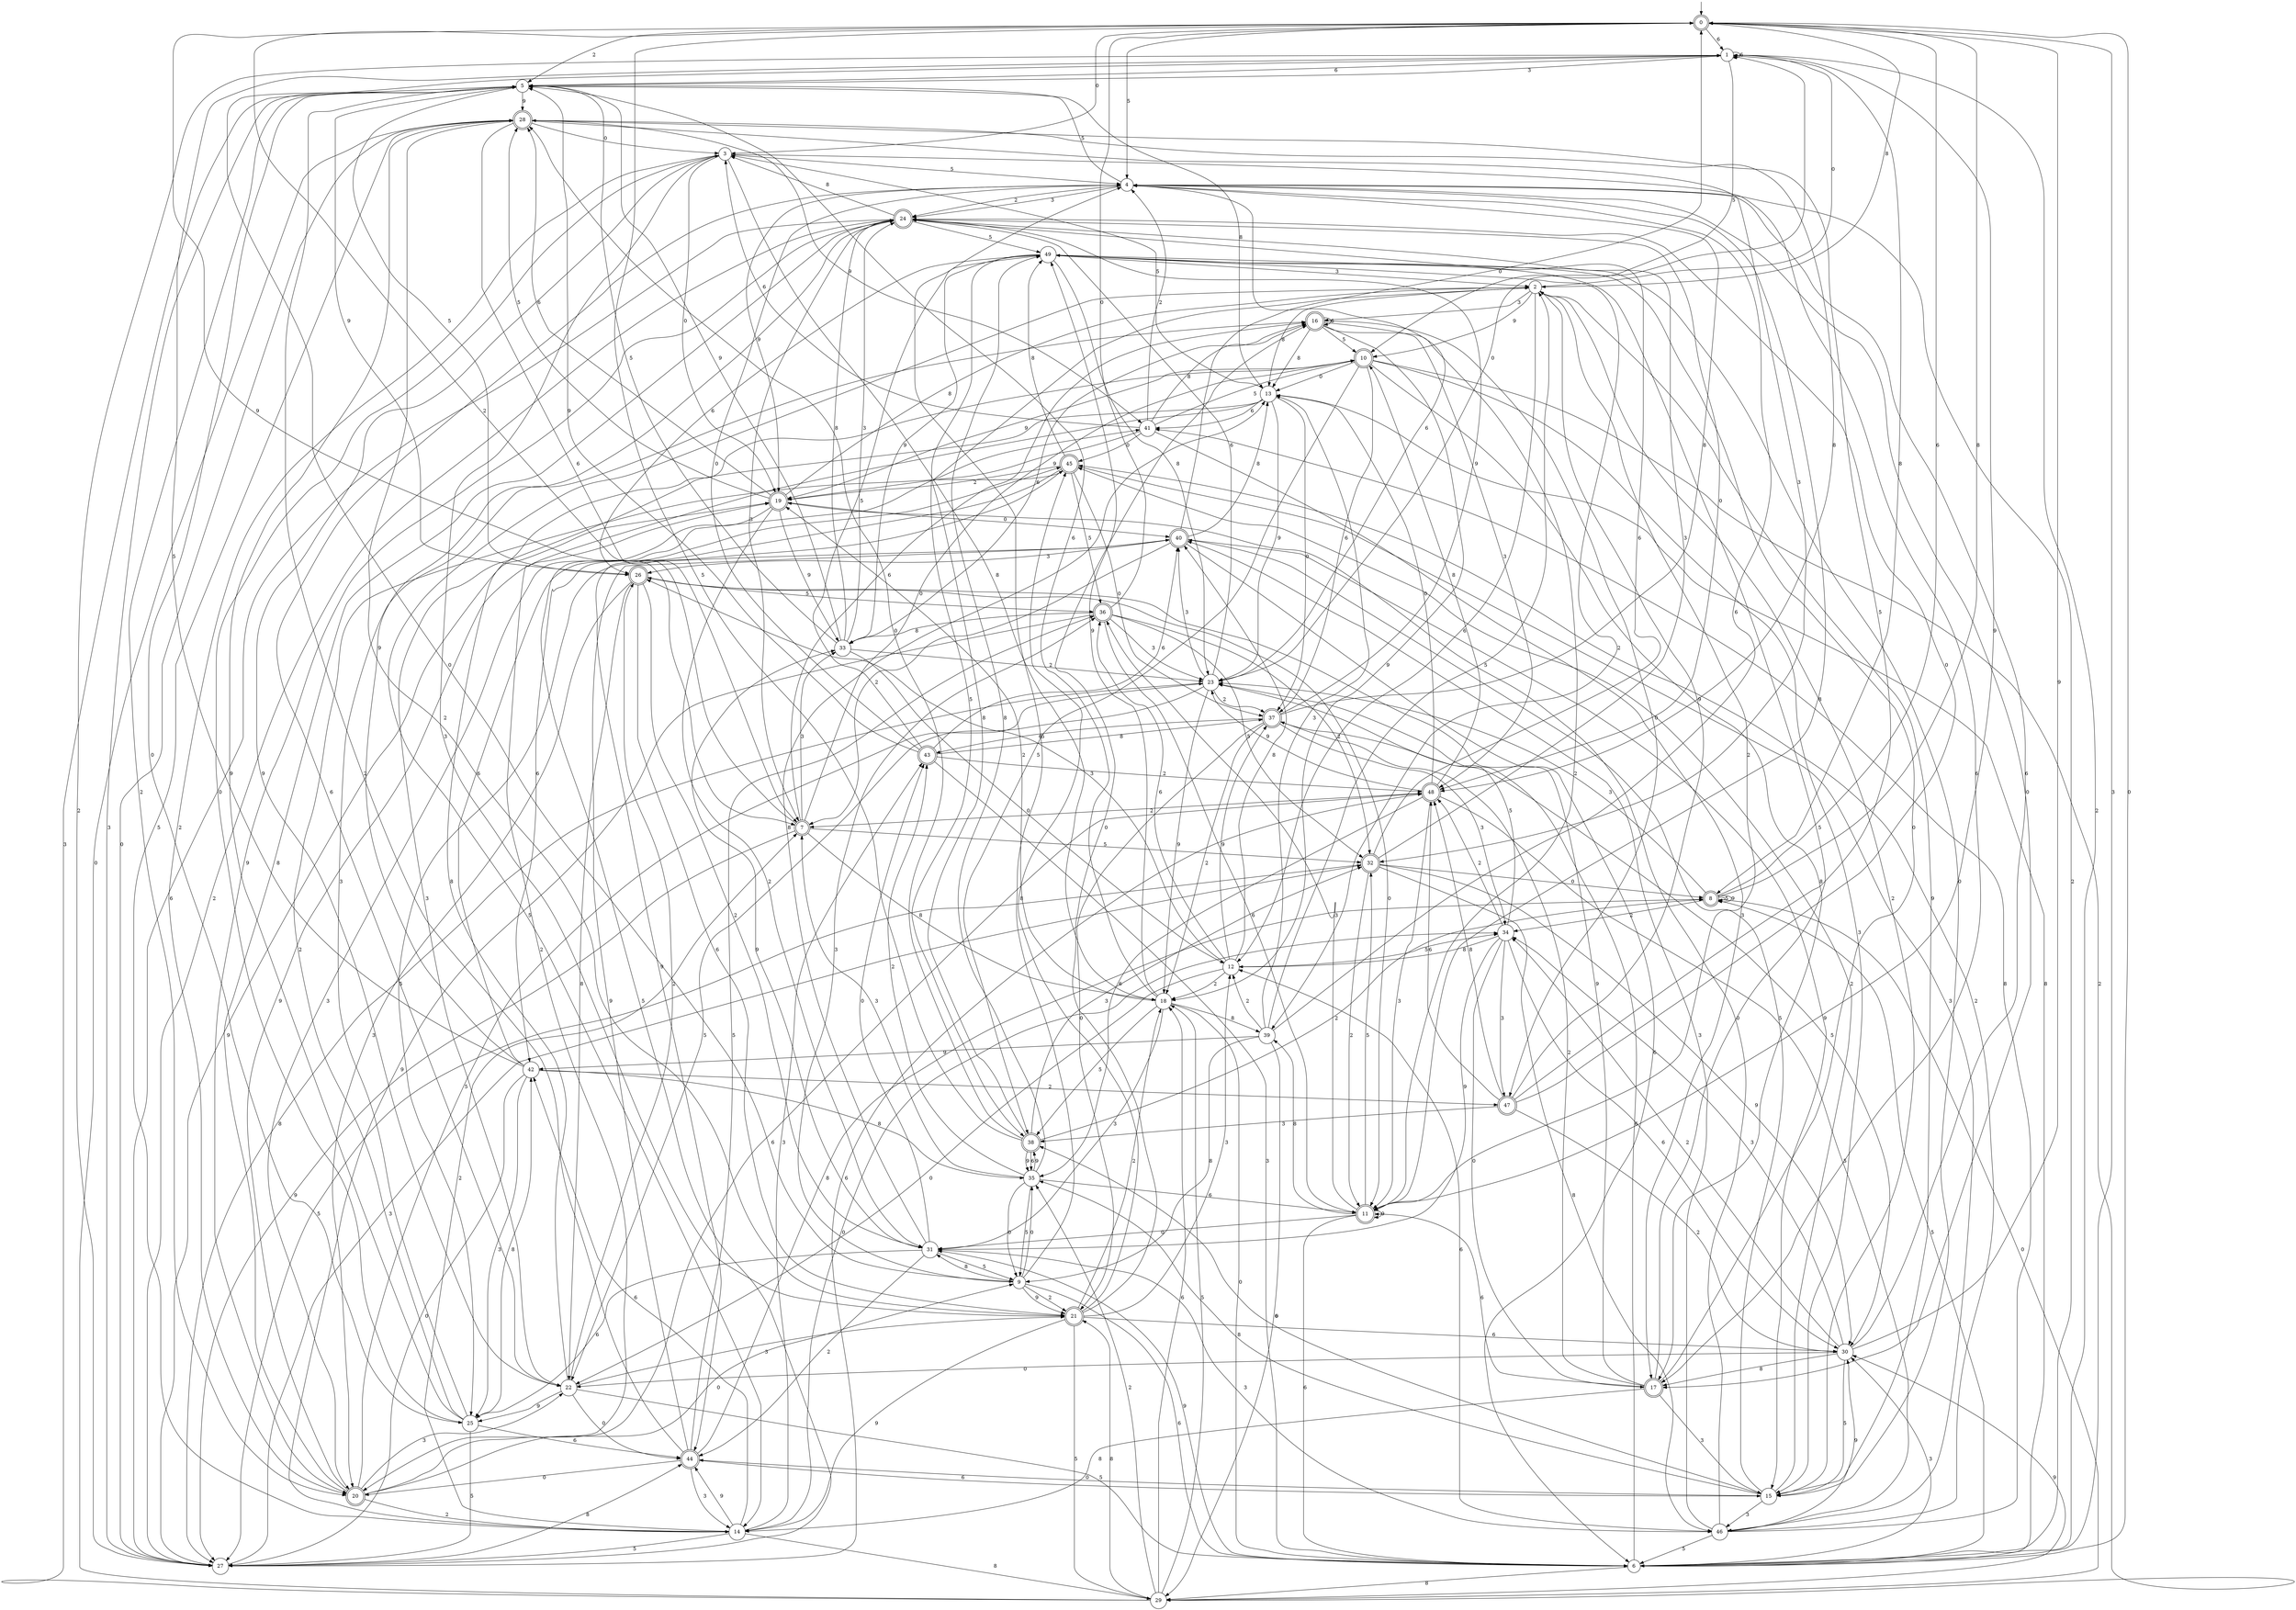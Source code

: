 digraph g {

	s0 [shape="doublecircle" label="0"];
	s1 [shape="circle" label="1"];
	s2 [shape="circle" label="2"];
	s3 [shape="circle" label="3"];
	s4 [shape="circle" label="4"];
	s5 [shape="circle" label="5"];
	s6 [shape="circle" label="6"];
	s7 [shape="doublecircle" label="7"];
	s8 [shape="doublecircle" label="8"];
	s9 [shape="circle" label="9"];
	s10 [shape="doublecircle" label="10"];
	s11 [shape="doublecircle" label="11"];
	s12 [shape="circle" label="12"];
	s13 [shape="circle" label="13"];
	s14 [shape="circle" label="14"];
	s15 [shape="circle" label="15"];
	s16 [shape="doublecircle" label="16"];
	s17 [shape="doublecircle" label="17"];
	s18 [shape="circle" label="18"];
	s19 [shape="doublecircle" label="19"];
	s20 [shape="doublecircle" label="20"];
	s21 [shape="doublecircle" label="21"];
	s22 [shape="circle" label="22"];
	s23 [shape="circle" label="23"];
	s24 [shape="doublecircle" label="24"];
	s25 [shape="circle" label="25"];
	s26 [shape="doublecircle" label="26"];
	s27 [shape="circle" label="27"];
	s28 [shape="doublecircle" label="28"];
	s29 [shape="circle" label="29"];
	s30 [shape="circle" label="30"];
	s31 [shape="circle" label="31"];
	s32 [shape="doublecircle" label="32"];
	s33 [shape="circle" label="33"];
	s34 [shape="circle" label="34"];
	s35 [shape="circle" label="35"];
	s36 [shape="doublecircle" label="36"];
	s37 [shape="doublecircle" label="37"];
	s38 [shape="doublecircle" label="38"];
	s39 [shape="circle" label="39"];
	s40 [shape="doublecircle" label="40"];
	s41 [shape="circle" label="41"];
	s42 [shape="circle" label="42"];
	s43 [shape="doublecircle" label="43"];
	s44 [shape="doublecircle" label="44"];
	s45 [shape="doublecircle" label="45"];
	s46 [shape="circle" label="46"];
	s47 [shape="doublecircle" label="47"];
	s48 [shape="doublecircle" label="48"];
	s49 [shape="circle" label="49"];
	s0 -> s1 [label="6"];
	s0 -> s2 [label="8"];
	s0 -> s3 [label="0"];
	s0 -> s4 [label="5"];
	s0 -> s5 [label="2"];
	s0 -> s6 [label="3"];
	s0 -> s7 [label="9"];
	s1 -> s1 [label="6"];
	s1 -> s8 [label="8"];
	s1 -> s9 [label="0"];
	s1 -> s10 [label="5"];
	s1 -> s6 [label="2"];
	s1 -> s5 [label="3"];
	s1 -> s11 [label="9"];
	s2 -> s12 [label="6"];
	s2 -> s13 [label="8"];
	s2 -> s1 [label="0"];
	s2 -> s14 [label="5"];
	s2 -> s15 [label="2"];
	s2 -> s16 [label="3"];
	s2 -> s10 [label="9"];
	s3 -> s17 [label="6"];
	s3 -> s18 [label="8"];
	s3 -> s19 [label="0"];
	s3 -> s4 [label="5"];
	s3 -> s20 [label="2"];
	s3 -> s21 [label="3"];
	s3 -> s22 [label="9"];
	s4 -> s23 [label="6"];
	s4 -> s11 [label="8"];
	s4 -> s17 [label="0"];
	s4 -> s5 [label="5"];
	s4 -> s24 [label="2"];
	s4 -> s24 [label="3"];
	s4 -> s19 [label="9"];
	s5 -> s1 [label="6"];
	s5 -> s13 [label="8"];
	s5 -> s25 [label="0"];
	s5 -> s26 [label="5"];
	s5 -> s20 [label="2"];
	s5 -> s27 [label="3"];
	s5 -> s28 [label="9"];
	s6 -> s23 [label="6"];
	s6 -> s29 [label="8"];
	s6 -> s0 [label="0"];
	s6 -> s8 [label="5"];
	s6 -> s4 [label="2"];
	s6 -> s30 [label="3"];
	s6 -> s31 [label="9"];
	s7 -> s16 [label="6"];
	s7 -> s18 [label="8"];
	s7 -> s10 [label="0"];
	s7 -> s32 [label="5"];
	s7 -> s0 [label="2"];
	s7 -> s33 [label="3"];
	s7 -> s27 [label="9"];
	s8 -> s0 [label="6"];
	s8 -> s0 [label="8"];
	s8 -> s29 [label="0"];
	s8 -> s8 [label="5"];
	s8 -> s34 [label="2"];
	s8 -> s23 [label="3"];
	s8 -> s8 [label="9"];
	s9 -> s6 [label="6"];
	s9 -> s31 [label="8"];
	s9 -> s35 [label="0"];
	s9 -> s4 [label="5"];
	s9 -> s21 [label="2"];
	s9 -> s36 [label="3"];
	s9 -> s21 [label="9"];
	s10 -> s37 [label="6"];
	s10 -> s17 [label="8"];
	s10 -> s13 [label="0"];
	s10 -> s38 [label="5"];
	s10 -> s29 [label="2"];
	s10 -> s15 [label="3"];
	s10 -> s19 [label="9"];
	s11 -> s6 [label="6"];
	s11 -> s39 [label="8"];
	s11 -> s31 [label="0"];
	s11 -> s32 [label="5"];
	s11 -> s2 [label="2"];
	s11 -> s36 [label="3"];
	s11 -> s11 [label="9"];
	s12 -> s36 [label="6"];
	s12 -> s40 [label="8"];
	s12 -> s22 [label="0"];
	s12 -> s34 [label="5"];
	s12 -> s18 [label="2"];
	s12 -> s26 [label="3"];
	s12 -> s37 [label="9"];
	s13 -> s41 [label="6"];
	s13 -> s6 [label="8"];
	s13 -> s37 [label="0"];
	s13 -> s3 [label="5"];
	s13 -> s20 [label="2"];
	s13 -> s22 [label="3"];
	s13 -> s23 [label="9"];
	s14 -> s42 [label="6"];
	s14 -> s29 [label="8"];
	s14 -> s34 [label="0"];
	s14 -> s27 [label="5"];
	s14 -> s7 [label="2"];
	s14 -> s43 [label="3"];
	s14 -> s44 [label="9"];
	s15 -> s38 [label="6"];
	s15 -> s35 [label="8"];
	s15 -> s44 [label="0"];
	s15 -> s40 [label="5"];
	s15 -> s45 [label="2"];
	s15 -> s46 [label="3"];
	s15 -> s2 [label="9"];
	s16 -> s16 [label="6"];
	s16 -> s13 [label="8"];
	s16 -> s47 [label="0"];
	s16 -> s10 [label="5"];
	s16 -> s11 [label="2"];
	s16 -> s48 [label="3"];
	s16 -> s18 [label="9"];
	s17 -> s11 [label="6"];
	s17 -> s14 [label="8"];
	s17 -> s49 [label="0"];
	s17 -> s49 [label="5"];
	s17 -> s37 [label="2"];
	s17 -> s15 [label="3"];
	s17 -> s26 [label="9"];
	s18 -> s5 [label="6"];
	s18 -> s39 [label="8"];
	s18 -> s6 [label="0"];
	s18 -> s38 [label="5"];
	s18 -> s19 [label="2"];
	s18 -> s31 [label="3"];
	s18 -> s49 [label="9"];
	s19 -> s28 [label="6"];
	s19 -> s2 [label="8"];
	s19 -> s40 [label="0"];
	s19 -> s28 [label="5"];
	s19 -> s31 [label="2"];
	s19 -> s20 [label="3"];
	s19 -> s33 [label="9"];
	s20 -> s48 [label="6"];
	s20 -> s24 [label="8"];
	s20 -> s9 [label="0"];
	s20 -> s23 [label="5"];
	s20 -> s14 [label="2"];
	s20 -> s22 [label="3"];
	s20 -> s19 [label="9"];
	s21 -> s30 [label="6"];
	s21 -> s45 [label="8"];
	s21 -> s16 [label="0"];
	s21 -> s29 [label="5"];
	s21 -> s18 [label="2"];
	s21 -> s12 [label="3"];
	s21 -> s14 [label="9"];
	s22 -> s4 [label="6"];
	s22 -> s10 [label="8"];
	s22 -> s44 [label="0"];
	s22 -> s6 [label="5"];
	s22 -> s26 [label="2"];
	s22 -> s21 [label="3"];
	s22 -> s25 [label="9"];
	s23 -> s24 [label="6"];
	s23 -> s27 [label="8"];
	s23 -> s1 [label="0"];
	s23 -> s22 [label="5"];
	s23 -> s37 [label="2"];
	s23 -> s40 [label="3"];
	s23 -> s18 [label="9"];
	s24 -> s27 [label="6"];
	s24 -> s3 [label="8"];
	s24 -> s48 [label="0"];
	s24 -> s49 [label="5"];
	s24 -> s27 [label="2"];
	s24 -> s7 [label="3"];
	s24 -> s20 [label="9"];
	s25 -> s44 [label="6"];
	s25 -> s42 [label="8"];
	s25 -> s3 [label="0"];
	s25 -> s27 [label="5"];
	s25 -> s45 [label="2"];
	s25 -> s16 [label="3"];
	s25 -> s28 [label="9"];
	s26 -> s21 [label="6"];
	s26 -> s22 [label="8"];
	s26 -> s11 [label="0"];
	s26 -> s36 [label="5"];
	s26 -> s31 [label="2"];
	s26 -> s20 [label="3"];
	s26 -> s5 [label="9"];
	s27 -> s48 [label="6"];
	s27 -> s44 [label="8"];
	s27 -> s28 [label="0"];
	s27 -> s41 [label="5"];
	s27 -> s1 [label="2"];
	s27 -> s32 [label="3"];
	s27 -> s19 [label="9"];
	s28 -> s7 [label="6"];
	s28 -> s48 [label="8"];
	s28 -> s3 [label="0"];
	s28 -> s14 [label="5"];
	s28 -> s21 [label="2"];
	s28 -> s32 [label="3"];
	s28 -> s41 [label="9"];
	s29 -> s18 [label="6"];
	s29 -> s21 [label="8"];
	s29 -> s28 [label="0"];
	s29 -> s18 [label="5"];
	s29 -> s35 [label="2"];
	s29 -> s5 [label="3"];
	s29 -> s30 [label="9"];
	s30 -> s4 [label="6"];
	s30 -> s17 [label="8"];
	s30 -> s22 [label="0"];
	s30 -> s15 [label="5"];
	s30 -> s34 [label="2"];
	s30 -> s34 [label="3"];
	s30 -> s0 [label="9"];
	s31 -> s25 [label="6"];
	s31 -> s13 [label="8"];
	s31 -> s43 [label="0"];
	s31 -> s9 [label="5"];
	s31 -> s44 [label="2"];
	s31 -> s46 [label="3"];
	s31 -> s33 [label="9"];
	s32 -> s24 [label="6"];
	s32 -> s46 [label="8"];
	s32 -> s8 [label="0"];
	s32 -> s27 [label="5"];
	s32 -> s11 [label="2"];
	s32 -> s24 [label="3"];
	s32 -> s30 [label="9"];
	s33 -> s16 [label="6"];
	s33 -> s24 [label="8"];
	s33 -> s12 [label="0"];
	s33 -> s5 [label="5"];
	s33 -> s23 [label="2"];
	s33 -> s24 [label="3"];
	s33 -> s5 [label="9"];
	s34 -> s30 [label="6"];
	s34 -> s12 [label="8"];
	s34 -> s17 [label="0"];
	s34 -> s23 [label="5"];
	s34 -> s48 [label="2"];
	s34 -> s47 [label="3"];
	s34 -> s31 [label="9"];
	s35 -> s11 [label="6"];
	s35 -> s49 [label="8"];
	s35 -> s9 [label="0"];
	s35 -> s9 [label="5"];
	s35 -> s43 [label="2"];
	s35 -> s7 [label="3"];
	s35 -> s38 [label="9"];
	s36 -> s11 [label="6"];
	s36 -> s33 [label="8"];
	s36 -> s0 [label="0"];
	s36 -> s32 [label="5"];
	s36 -> s32 [label="2"];
	s36 -> s23 [label="3"];
	s36 -> s14 [label="9"];
	s37 -> s43 [label="6"];
	s37 -> s4 [label="8"];
	s37 -> s21 [label="0"];
	s37 -> s30 [label="5"];
	s37 -> s18 [label="2"];
	s37 -> s34 [label="3"];
	s37 -> s24 [label="9"];
	s38 -> s35 [label="6"];
	s38 -> s2 [label="8"];
	s38 -> s28 [label="0"];
	s38 -> s0 [label="5"];
	s38 -> s8 [label="2"];
	s38 -> s32 [label="3"];
	s38 -> s35 [label="9"];
	s39 -> s4 [label="6"];
	s39 -> s9 [label="8"];
	s39 -> s29 [label="0"];
	s39 -> s2 [label="5"];
	s39 -> s12 [label="2"];
	s39 -> s13 [label="3"];
	s39 -> s42 [label="9"];
	s40 -> s6 [label="6"];
	s40 -> s13 [label="8"];
	s40 -> s0 [label="0"];
	s40 -> s25 [label="5"];
	s40 -> s7 [label="2"];
	s40 -> s26 [label="3"];
	s40 -> s15 [label="9"];
	s41 -> s3 [label="6"];
	s41 -> s16 [label="8"];
	s41 -> s45 [label="0"];
	s41 -> s10 [label="5"];
	s41 -> s4 [label="2"];
	s41 -> s17 [label="3"];
	s41 -> s19 [label="9"];
	s42 -> s45 [label="6"];
	s42 -> s35 [label="8"];
	s42 -> s27 [label="0"];
	s42 -> s1 [label="5"];
	s42 -> s47 [label="2"];
	s42 -> s25 [label="3"];
	s42 -> s24 [label="9"];
	s43 -> s40 [label="6"];
	s43 -> s37 [label="8"];
	s43 -> s4 [label="0"];
	s43 -> s49 [label="5"];
	s43 -> s48 [label="2"];
	s43 -> s6 [label="3"];
	s43 -> s5 [label="9"];
	s44 -> s15 [label="6"];
	s44 -> s8 [label="8"];
	s44 -> s20 [label="0"];
	s44 -> s36 [label="5"];
	s44 -> s5 [label="2"];
	s44 -> s14 [label="3"];
	s44 -> s40 [label="9"];
	s45 -> s42 [label="6"];
	s45 -> s49 [label="8"];
	s45 -> s37 [label="0"];
	s45 -> s36 [label="5"];
	s45 -> s19 [label="2"];
	s45 -> s46 [label="3"];
	s45 -> s44 [label="9"];
	s46 -> s12 [label="6"];
	s46 -> s41 [label="8"];
	s46 -> s19 [label="0"];
	s46 -> s6 [label="5"];
	s46 -> s45 [label="2"];
	s46 -> s40 [label="3"];
	s46 -> s30 [label="9"];
	s47 -> s48 [label="6"];
	s47 -> s48 [label="8"];
	s47 -> s24 [label="0"];
	s47 -> s28 [label="5"];
	s47 -> s30 [label="2"];
	s47 -> s38 [label="3"];
	s47 -> s2 [label="9"];
	s48 -> s35 [label="6"];
	s48 -> s10 [label="8"];
	s48 -> s13 [label="0"];
	s48 -> s46 [label="5"];
	s48 -> s7 [label="2"];
	s48 -> s11 [label="3"];
	s48 -> s23 [label="9"];
	s49 -> s26 [label="6"];
	s49 -> s23 [label="8"];
	s49 -> s15 [label="0"];
	s49 -> s38 [label="5"];
	s49 -> s39 [label="2"];
	s49 -> s2 [label="3"];
	s49 -> s33 [label="9"];

__start0 [label="" shape="none" width="0" height="0"];
__start0 -> s0;

}
